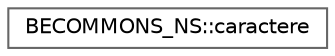 digraph "Gráfico de Hierarquia de Classes"
{
 // LATEX_PDF_SIZE
  bgcolor="transparent";
  edge [fontname=Helvetica,fontsize=10,labelfontname=Helvetica,labelfontsize=10];
  node [fontname=Helvetica,fontsize=10,shape=box,height=0.2,width=0.4];
  rankdir="LR";
  Node0 [id="Node000000",label="BECOMMONS_NS::caractere",height=0.2,width=0.4,color="grey40", fillcolor="white", style="filled",URL="$structBECOMMONS__NS_1_1caractere.html",tooltip=" "];
}

